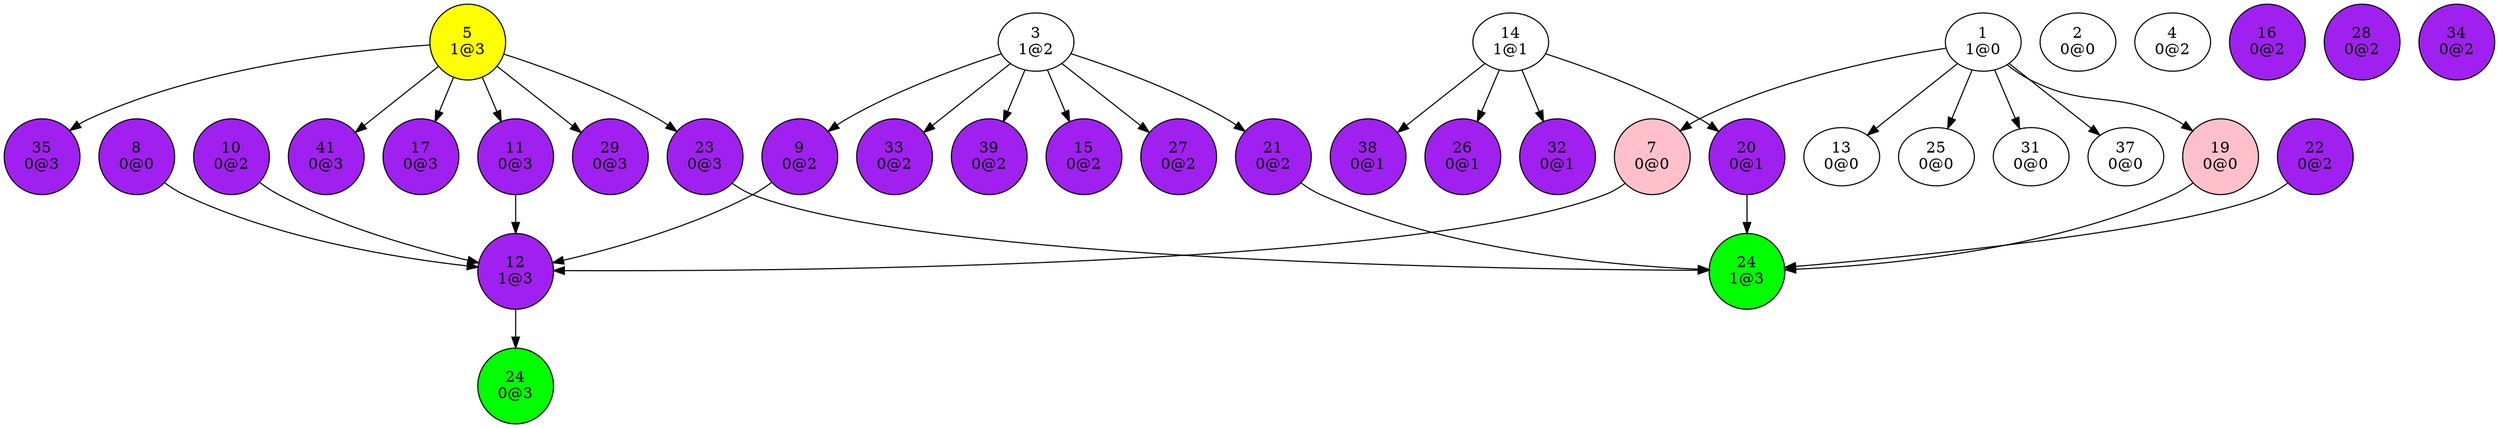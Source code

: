digraph {
"1
1@0"->"7
0@0";
"1
1@0"->"13
0@0";
"1
1@0"->"19
0@0";
"1
1@0"->"25
0@0";
"1
1@0"->"31
0@0";
"1
1@0"->"37
0@0";
"2
0@0";
"3
1@2"->"9
0@2";
"3
1@2"->"15
0@2";
"3
1@2"->"21
0@2";
"3
1@2"->"27
0@2";
"3
1@2"->"33
0@2";
"3
1@2"->"39
0@2";
"4
0@2";
"5
1@3"->"11
0@3";
"5
1@3"->"17
0@3";
"5
1@3"->"23
0@3";
"5
1@3"->"29
0@3";
"5
1@3"->"35
0@3";
"5
1@3"->"41
0@3";
"7
0@0"->"12
1@3";
"8
0@0"->"12
1@3";
"9
0@2"->"12
1@3";
"10
0@2"->"12
1@3";
"11
0@3"->"12
1@3";
"12
1@3"->"24
0@3";
"13
0@0";
"14
1@1"->"20
0@1";
"14
1@1"->"26
0@1";
"14
1@1"->"32
0@1";
"14
1@1"->"38
0@1";
"15
0@2";
"16
0@2";
"17
0@3";
"19
0@0"->"24
1@3";
"20
0@1"->"24
1@3";
"21
0@2"->"24
1@3";
"22
0@2"->"24
1@3";
"23
0@3"->"24
1@3";
"24
0@3";
"24
1@3";
"25
0@0";
"26
0@1";
"27
0@2";
"28
0@2";
"29
0@3";
"31
0@0";
"32
0@1";
"33
0@2";
"34
0@2";
"35
0@3";
"37
0@0";
"38
0@1";
"39
0@2";
"41
0@3";
"5
1@3"[shape=circle, style=filled, fillcolor=yellow];
"7
0@0"[shape=circle, style=filled, fillcolor=pink];
"8
0@0"[shape=circle, style=filled, fillcolor=purple];
"9
0@2"[shape=circle, style=filled, fillcolor=purple];
"10
0@2"[shape=circle, style=filled, fillcolor=purple];
"11
0@3"[shape=circle, style=filled, fillcolor=purple];
"12
1@3"[shape=circle, style=filled, fillcolor=purple];
"15
0@2"[shape=circle, style=filled, fillcolor=purple];
"16
0@2"[shape=circle, style=filled, fillcolor=purple];
"17
0@3"[shape=circle, style=filled, fillcolor=purple];
"19
0@0"[shape=circle, style=filled, fillcolor=pink];
"20
0@1"[shape=circle, style=filled, fillcolor=purple];
"21
0@2"[shape=circle, style=filled, fillcolor=purple];
"22
0@2"[shape=circle, style=filled, fillcolor=purple];
"23
0@3"[shape=circle, style=filled, fillcolor=purple];
"24
0@3"[shape=circle, style=filled, fillcolor=green];
"24
1@3"[shape=circle, style=filled, fillcolor=green];
"26
0@1"[shape=circle, style=filled, fillcolor=purple];
"27
0@2"[shape=circle, style=filled, fillcolor=purple];
"28
0@2"[shape=circle, style=filled, fillcolor=purple];
"29
0@3"[shape=circle, style=filled, fillcolor=purple];
"32
0@1"[shape=circle, style=filled, fillcolor=purple];
"33
0@2"[shape=circle, style=filled, fillcolor=purple];
"34
0@2"[shape=circle, style=filled, fillcolor=purple];
"35
0@3"[shape=circle, style=filled, fillcolor=purple];
"38
0@1"[shape=circle, style=filled, fillcolor=purple];
"39
0@2"[shape=circle, style=filled, fillcolor=purple];
"41
0@3"[shape=circle, style=filled, fillcolor=purple];
}